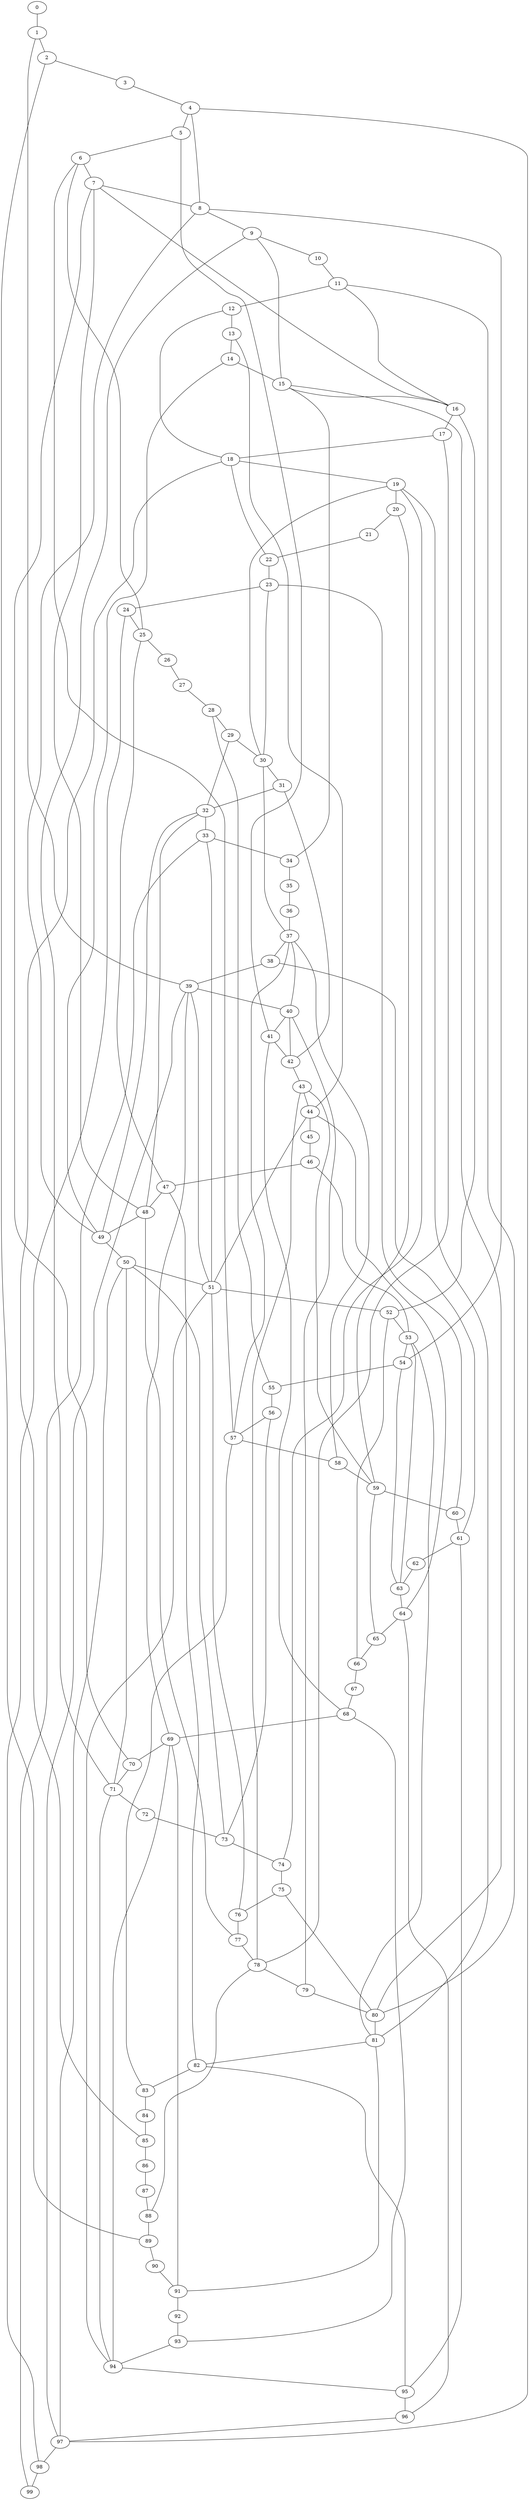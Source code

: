 
graph graphname {
    0 -- 1
1 -- 2
1 -- 39
2 -- 3
2 -- 89
3 -- 4
4 -- 5
4 -- 8
4 -- 97
5 -- 6
5 -- 41
6 -- 7
6 -- 57
6 -- 25
7 -- 8
7 -- 16
7 -- 70
7 -- 48
8 -- 9
8 -- 54
8 -- 49
9 -- 10
9 -- 15
9 -- 71
10 -- 11
11 -- 12
11 -- 16
11 -- 80
12 -- 13
12 -- 18
13 -- 14
13 -- 44
14 -- 15
14 -- 49
15 -- 16
15 -- 80
15 -- 34
16 -- 17
16 -- 52
17 -- 18
17 -- 78
18 -- 19
18 -- 22
18 -- 85
19 -- 20
19 -- 30
19 -- 81
19 -- 74
20 -- 21
20 -- 59
21 -- 22
22 -- 23
23 -- 24
23 -- 60
23 -- 30
24 -- 25
24 -- 98
25 -- 26
25 -- 47
26 -- 27
27 -- 28
28 -- 29
28 -- 55
29 -- 30
29 -- 32
30 -- 31
30 -- 37
31 -- 32
31 -- 42
32 -- 33
32 -- 49
32 -- 48
33 -- 34
33 -- 99
33 -- 51
34 -- 35
35 -- 36
36 -- 37
37 -- 38
37 -- 57
37 -- 58
37 -- 40
38 -- 39
38 -- 61
39 -- 40
39 -- 69
39 -- 97
39 -- 51
40 -- 41
40 -- 79
40 -- 42
41 -- 42
41 -- 68
42 -- 43
43 -- 44
43 -- 59
43 -- 78
44 -- 45
44 -- 64
44 -- 51
45 -- 46
46 -- 47
46 -- 53
47 -- 48
47 -- 82
48 -- 49
48 -- 77
49 -- 50
50 -- 51
50 -- 73
50 -- 97
50 -- 71
51 -- 52
51 -- 94
51 -- 76
52 -- 53
52 -- 66
53 -- 54
53 -- 63
53 -- 81
54 -- 55
54 -- 63
55 -- 56
56 -- 57
56 -- 73
57 -- 58
57 -- 83
58 -- 59
59 -- 60
59 -- 65
60 -- 61
61 -- 62
61 -- 95
62 -- 63
63 -- 64
64 -- 65
64 -- 96
65 -- 66
66 -- 67
67 -- 68
68 -- 69
68 -- 93
69 -- 70
69 -- 94
69 -- 91
70 -- 71
71 -- 72
71 -- 94
72 -- 73
73 -- 74
74 -- 75
75 -- 76
75 -- 80
76 -- 77
77 -- 78
78 -- 79
78 -- 88
79 -- 80
80 -- 81
81 -- 82
81 -- 91
82 -- 83
82 -- 95
83 -- 84
84 -- 85
85 -- 86
86 -- 87
87 -- 88
88 -- 89
89 -- 90
90 -- 91
91 -- 92
92 -- 93
93 -- 94
94 -- 95
95 -- 96
96 -- 97
97 -- 98
98 -- 99

}
